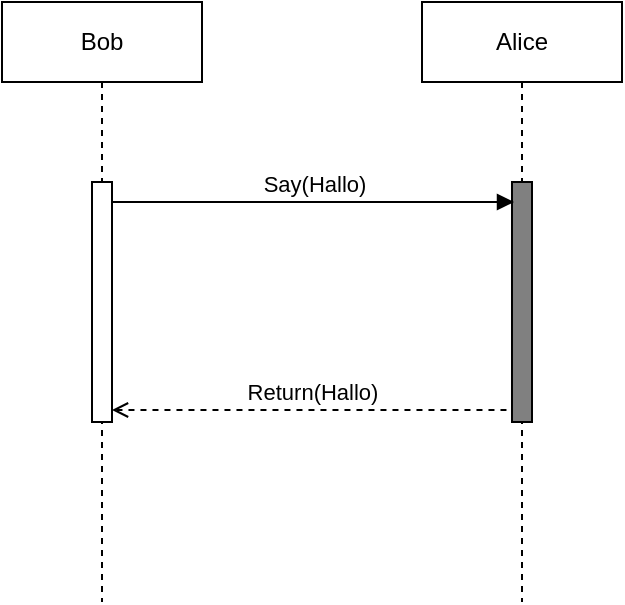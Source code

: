 <mxfile>
    <diagram id="vez9WoBP_FhQrtwJLDiD" name="Page-1">
        <mxGraphModel dx="387" dy="279" grid="1" gridSize="10" guides="1" tooltips="1" connect="1" arrows="1" fold="1" page="1" pageScale="1" pageWidth="850" pageHeight="1100" math="0" shadow="0">
            <root>
                <mxCell id="0"/>
                <mxCell id="1" parent="0"/>
                <mxCell id="5" value="Alice" style="shape=umlLifeline;perimeter=lifelinePerimeter;whiteSpace=wrap;html=1;container=1;dropTarget=0;collapsible=0;recursiveResize=0;outlineConnect=0;portConstraint=eastwest;newEdgeStyle={&quot;edgeStyle&quot;:&quot;elbowEdgeStyle&quot;,&quot;elbow&quot;:&quot;vertical&quot;,&quot;curved&quot;:0,&quot;rounded&quot;:0};" vertex="1" parent="1">
                    <mxGeometry x="300" y="600" width="100" height="300" as="geometry"/>
                </mxCell>
                <mxCell id="6" value="" style="html=1;points=[[0,0,0,0,5],[0,1,0,0,-5],[1,0,0,0,5],[1,1,0,0,-5]];perimeter=orthogonalPerimeter;outlineConnect=0;targetShapes=umlLifeline;portConstraint=eastwest;newEdgeStyle={&quot;curved&quot;:0,&quot;rounded&quot;:0};fillColor=#808080;" vertex="1" parent="5">
                    <mxGeometry x="45" y="90" width="10" height="120" as="geometry"/>
                </mxCell>
                <mxCell id="7" value="Bob" style="shape=umlLifeline;perimeter=lifelinePerimeter;whiteSpace=wrap;html=1;container=1;dropTarget=0;collapsible=0;recursiveResize=0;outlineConnect=0;portConstraint=eastwest;newEdgeStyle={&quot;edgeStyle&quot;:&quot;elbowEdgeStyle&quot;,&quot;elbow&quot;:&quot;vertical&quot;,&quot;curved&quot;:0,&quot;rounded&quot;:0};" vertex="1" parent="1">
                    <mxGeometry x="90" y="600" width="100" height="300" as="geometry"/>
                </mxCell>
                <mxCell id="8" value="" style="html=1;points=[[0,0,0,0,5],[0,1,0,0,-5],[1,0,0,0,5],[1,1,0,0,-5]];perimeter=orthogonalPerimeter;outlineConnect=0;targetShapes=umlLifeline;portConstraint=eastwest;newEdgeStyle={&quot;curved&quot;:0,&quot;rounded&quot;:0};" vertex="1" parent="7">
                    <mxGeometry x="45" y="90" width="10" height="120" as="geometry"/>
                </mxCell>
                <mxCell id="11" value="Say(Hallo)" style="html=1;verticalAlign=bottom;labelBackgroundColor=none;endArrow=block;endFill=1;" edge="1" parent="1">
                    <mxGeometry width="160" relative="1" as="geometry">
                        <mxPoint x="145.5" y="700" as="sourcePoint"/>
                        <mxPoint x="346" y="700" as="targetPoint"/>
                        <Array as="points">
                            <mxPoint x="286" y="700"/>
                        </Array>
                    </mxGeometry>
                </mxCell>
                <mxCell id="14" value="Return(Hallo)" style="html=1;verticalAlign=bottom;labelBackgroundColor=none;endArrow=none;endFill=0;dashed=1;startArrow=open;startFill=0;" edge="1" parent="1">
                    <mxGeometry width="160" relative="1" as="geometry">
                        <mxPoint x="145" y="804" as="sourcePoint"/>
                        <mxPoint x="345" y="804" as="targetPoint"/>
                        <Array as="points">
                            <mxPoint x="210" y="804"/>
                        </Array>
                    </mxGeometry>
                </mxCell>
            </root>
        </mxGraphModel>
    </diagram>
</mxfile>
